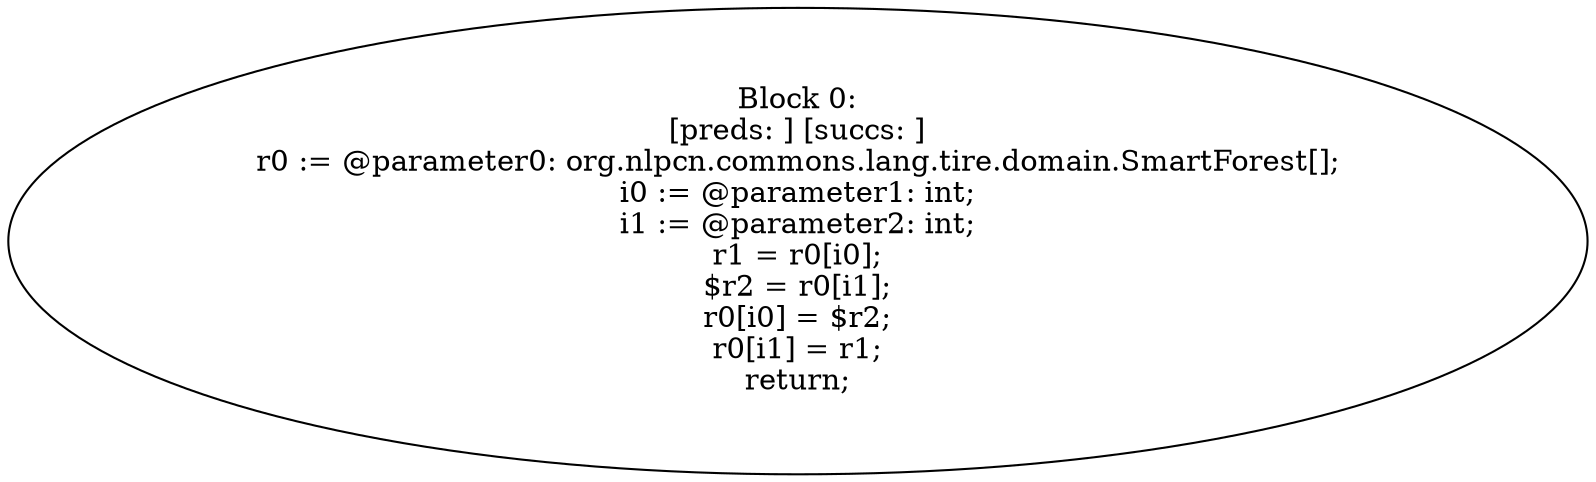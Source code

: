 digraph "unitGraph" {
    "Block 0:
[preds: ] [succs: ]
r0 := @parameter0: org.nlpcn.commons.lang.tire.domain.SmartForest[];
i0 := @parameter1: int;
i1 := @parameter2: int;
r1 = r0[i0];
$r2 = r0[i1];
r0[i0] = $r2;
r0[i1] = r1;
return;
"
}
